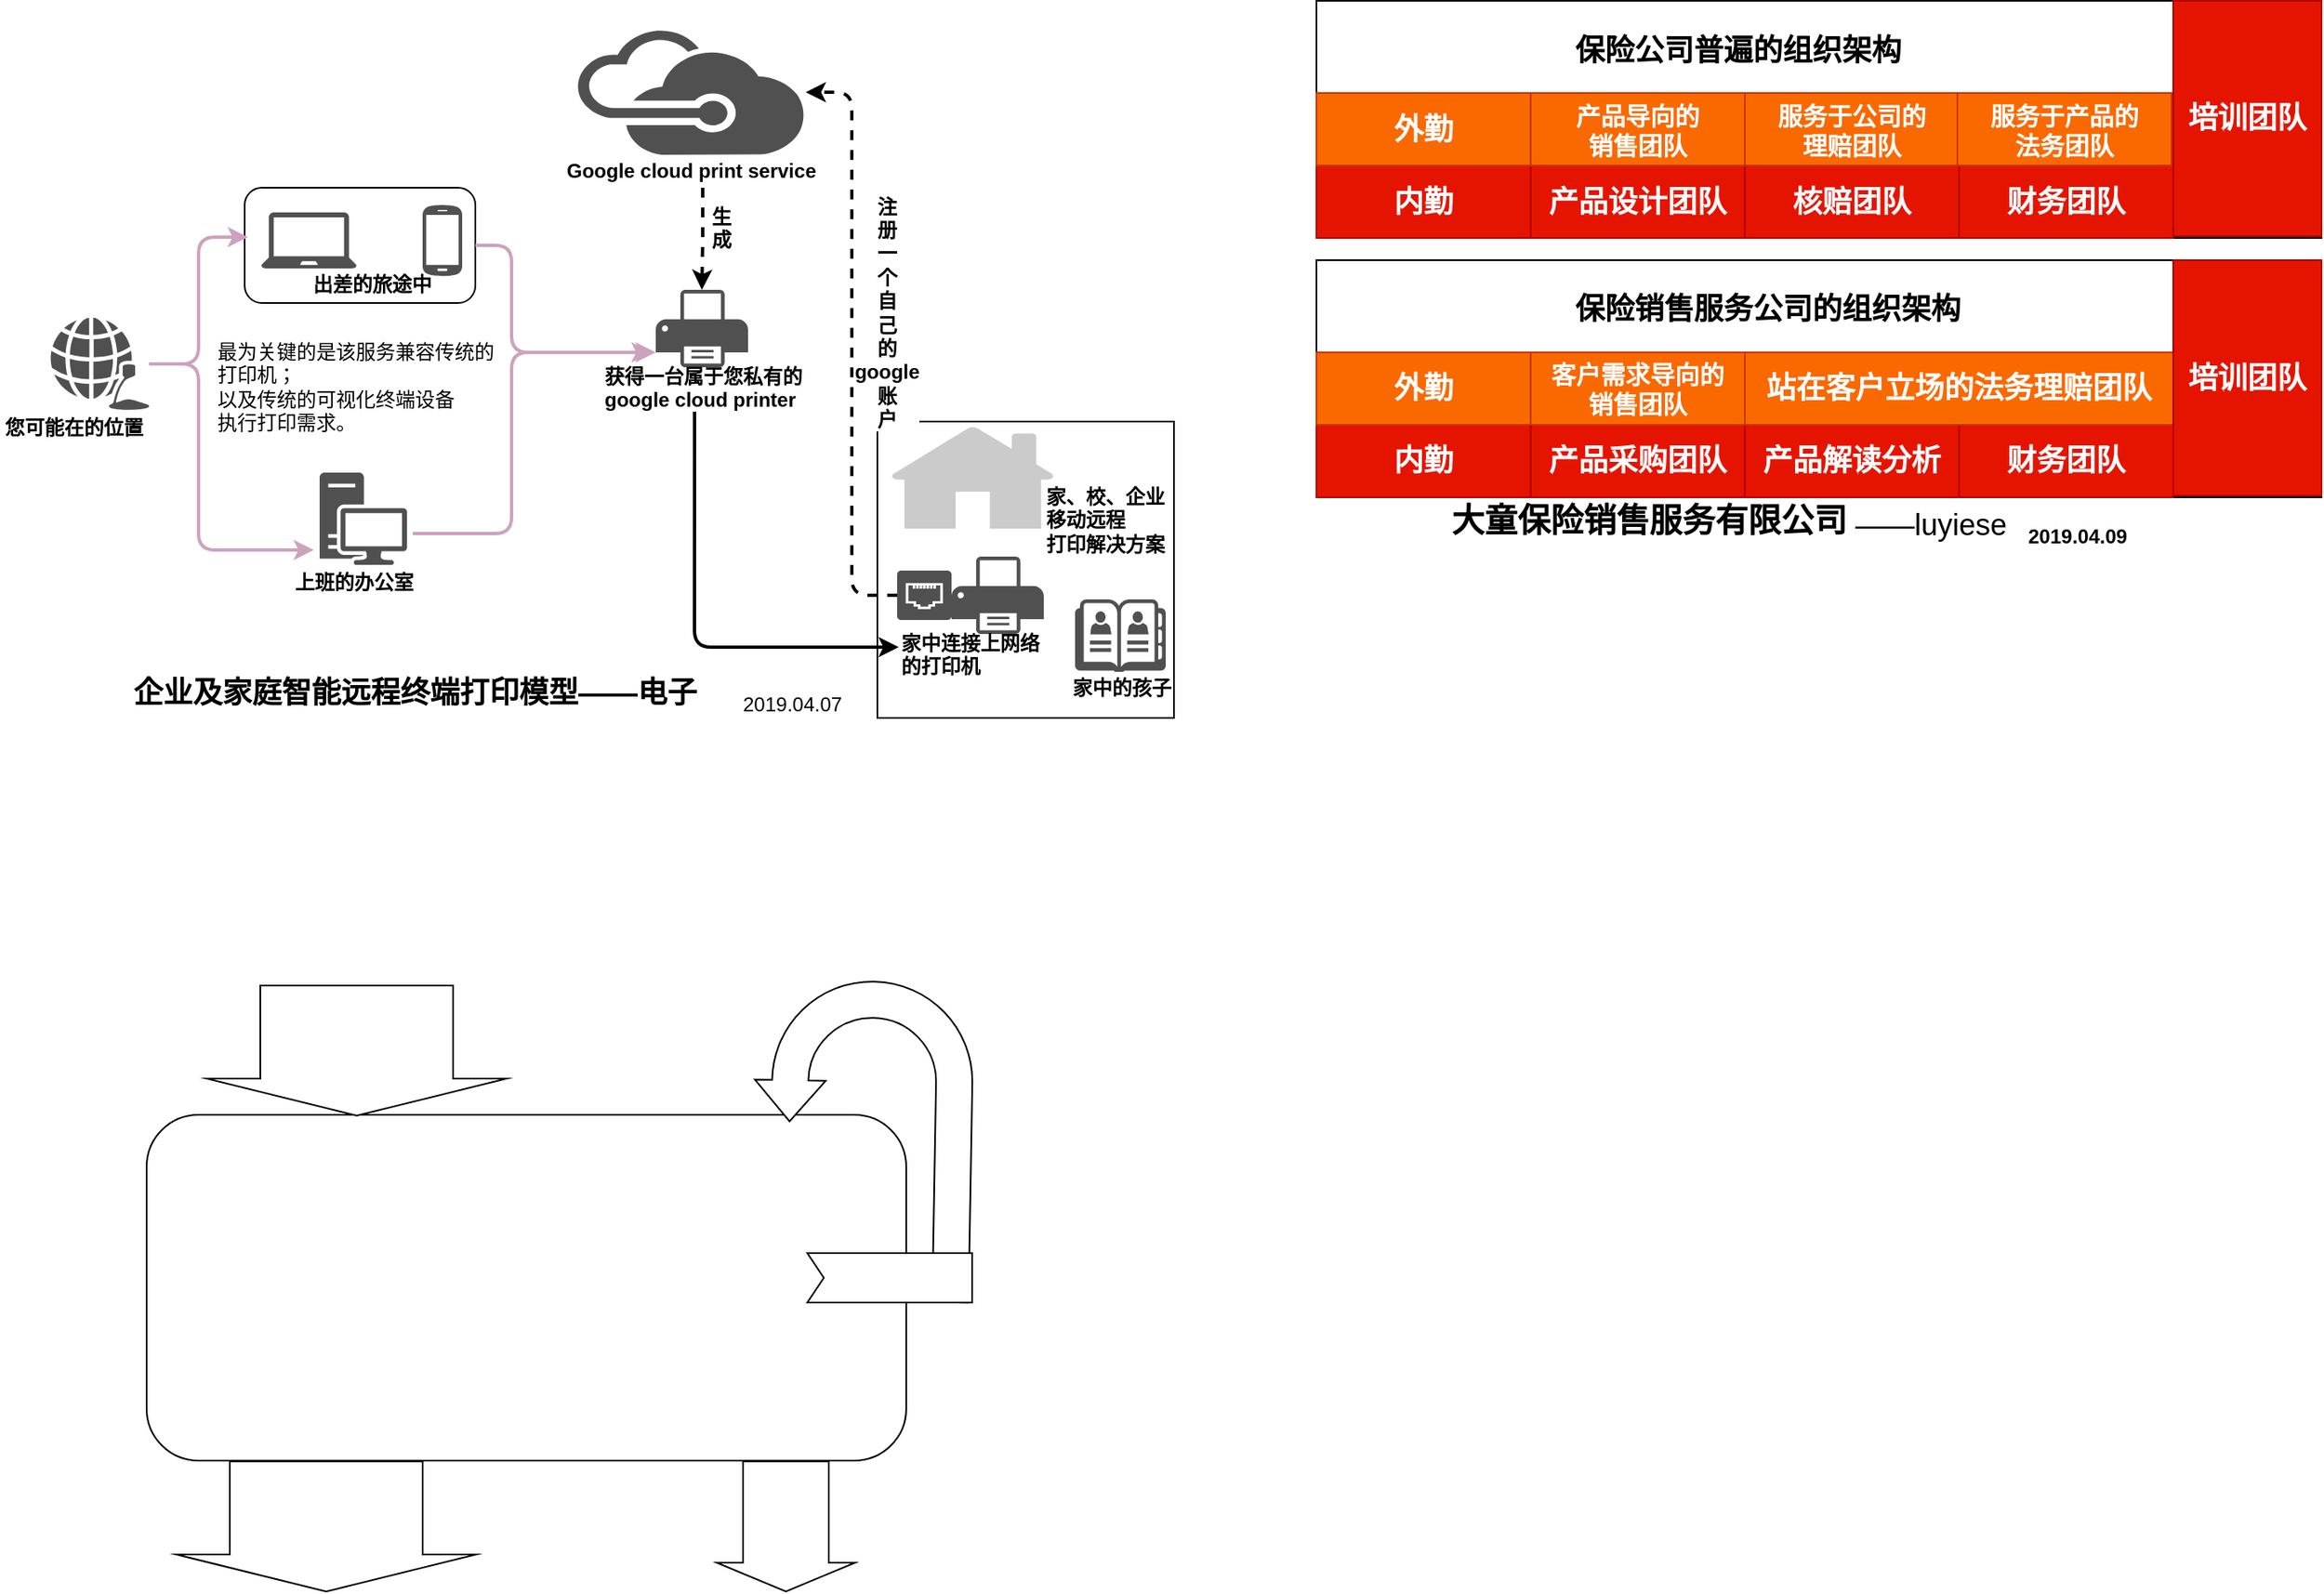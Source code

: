 <mxfile version="10.6.0" type="github"><diagram id="jo9v7P09ygBNdLOwuYa4" name="Page-1"><mxGraphModel dx="1348" dy="1374" grid="1" gridSize="10" guides="1" tooltips="1" connect="1" arrows="1" fold="1" page="1" pageScale="1" pageWidth="827" pageHeight="1169" math="0" shadow="0"><root><mxCell id="0"/><mxCell id="1" parent="0"/><mxCell id="vyuO964C4UvbQYeFPGE2-1" value="" style="group" parent="1" vertex="1" connectable="0"><mxGeometry x="-372.5" y="225" width="318" height="226" as="geometry"/></mxCell><mxCell id="vyuO964C4UvbQYeFPGE2-2" value="" style="whiteSpace=wrap;html=1;aspect=fixed;" parent="vyuO964C4UvbQYeFPGE2-1" vertex="1"><mxGeometry x="116" y="44" width="180" height="180" as="geometry"/></mxCell><mxCell id="vyuO964C4UvbQYeFPGE2-3" value="" style="shadow=0;dashed=0;html=1;strokeColor=none;labelPosition=center;verticalLabelPosition=bottom;verticalAlign=top;outlineConnect=0;align=center;shape=mxgraph.office.concepts.home;fillColor=#CCCBCB;" parent="vyuO964C4UvbQYeFPGE2-1" vertex="1"><mxGeometry x="124" y="47" width="100" height="62" as="geometry"/></mxCell><mxCell id="vyuO964C4UvbQYeFPGE2-4" value="" style="group" parent="vyuO964C4UvbQYeFPGE2-1" vertex="1" connectable="0"><mxGeometry x="128" y="126" width="100" height="73" as="geometry"/></mxCell><mxCell id="vyuO964C4UvbQYeFPGE2-5" value="" style="shadow=0;dashed=0;html=1;strokeColor=none;fillColor=#505050;labelPosition=center;verticalLabelPosition=bottom;verticalAlign=top;outlineConnect=0;align=center;shape=mxgraph.office.devices.data_jack;" parent="vyuO964C4UvbQYeFPGE2-4" vertex="1"><mxGeometry y="8.5" width="33" height="30" as="geometry"/></mxCell><mxCell id="vyuO964C4UvbQYeFPGE2-6" value="" style="shadow=0;dashed=0;html=1;strokeColor=none;fillColor=#505050;labelPosition=center;verticalLabelPosition=bottom;verticalAlign=top;outlineConnect=0;align=center;shape=mxgraph.office.devices.printer;" parent="vyuO964C4UvbQYeFPGE2-4" vertex="1"><mxGeometry x="33" width="56" height="47" as="geometry"/></mxCell><mxCell id="vyuO964C4UvbQYeFPGE2-7" value="&lt;b&gt;家中连接上网络&lt;br&gt;的打印机&lt;/b&gt;&lt;br&gt;" style="text;html=1;resizable=0;points=[];autosize=1;align=left;verticalAlign=top;spacingTop=-4;" parent="vyuO964C4UvbQYeFPGE2-4" vertex="1"><mxGeometry y="43" width="100" height="30" as="geometry"/></mxCell><mxCell id="vyuO964C4UvbQYeFPGE2-8" value="" style="group" parent="vyuO964C4UvbQYeFPGE2-1" vertex="1" connectable="0"><mxGeometry x="232" y="152" width="80" height="64" as="geometry"/></mxCell><mxCell id="vyuO964C4UvbQYeFPGE2-9" value="" style="shadow=0;dashed=0;html=1;strokeColor=none;fillColor=#505050;labelPosition=center;verticalLabelPosition=bottom;verticalAlign=top;outlineConnect=0;align=center;shape=mxgraph.office.concepts.address_book;" parent="vyuO964C4UvbQYeFPGE2-8" vertex="1"><mxGeometry x="4" width="55" height="44" as="geometry"/></mxCell><mxCell id="vyuO964C4UvbQYeFPGE2-10" value="&lt;b&gt;家中的孩子&lt;/b&gt;" style="text;html=1;resizable=0;points=[];autosize=1;align=left;verticalAlign=top;spacingTop=-4;" parent="vyuO964C4UvbQYeFPGE2-8" vertex="1"><mxGeometry y="44" width="80" height="20" as="geometry"/></mxCell><mxCell id="vyuO964C4UvbQYeFPGE2-11" value="" style="group" parent="vyuO964C4UvbQYeFPGE2-1" vertex="1" connectable="0"><mxGeometry x="-67.5" y="30" width="150" height="96" as="geometry"/></mxCell><mxCell id="vyuO964C4UvbQYeFPGE2-12" value="&lt;b&gt;家、校、企业&lt;br&gt;移动远程&lt;br&gt;打印解决方案&lt;br&gt;&lt;/b&gt;" style="text;html=1;resizable=0;points=[];autosize=1;align=left;verticalAlign=top;spacingTop=-4;" parent="vyuO964C4UvbQYeFPGE2-1" vertex="1"><mxGeometry x="216" y="80" width="90" height="40" as="geometry"/></mxCell><mxCell id="vyuO964C4UvbQYeFPGE2-13" value="2019.04.07" style="text;html=1;resizable=0;points=[];autosize=1;align=left;verticalAlign=top;spacingTop=-4;" parent="vyuO964C4UvbQYeFPGE2-1" vertex="1"><mxGeometry x="32.5" y="206" width="80" height="20" as="geometry"/></mxCell><mxCell id="vyuO964C4UvbQYeFPGE2-14" value="" style="group" parent="1" vertex="1" connectable="0"><mxGeometry x="-630.5" y="137" width="130" height="60" as="geometry"/></mxCell><mxCell id="vyuO964C4UvbQYeFPGE2-15" value="" style="rounded=1;whiteSpace=wrap;html=1;" parent="vyuO964C4UvbQYeFPGE2-14" vertex="1"><mxGeometry x="-10" y="-10" width="140" height="70" as="geometry"/></mxCell><mxCell id="vyuO964C4UvbQYeFPGE2-16" value="" style="shadow=0;dashed=0;html=1;strokeColor=none;fillColor=#505050;labelPosition=center;verticalLabelPosition=bottom;verticalAlign=top;outlineConnect=0;align=center;shape=mxgraph.office.devices.laptop;" parent="vyuO964C4UvbQYeFPGE2-14" vertex="1"><mxGeometry y="5" width="58" height="34" as="geometry"/></mxCell><mxCell id="vyuO964C4UvbQYeFPGE2-17" value="" style="shadow=0;dashed=0;html=1;strokeColor=none;fillColor=#505050;labelPosition=center;verticalLabelPosition=bottom;verticalAlign=top;outlineConnect=0;align=center;shape=mxgraph.office.devices.cell_phone_android_standalone;" parent="vyuO964C4UvbQYeFPGE2-14" vertex="1"><mxGeometry x="98" width="24" height="44" as="geometry"/></mxCell><mxCell id="vyuO964C4UvbQYeFPGE2-18" value="&lt;b&gt;出差的旅途中&lt;/b&gt;" style="text;html=1;resizable=0;points=[];autosize=1;align=left;verticalAlign=top;spacingTop=-4;" parent="vyuO964C4UvbQYeFPGE2-14" vertex="1"><mxGeometry x="29" y="39" width="90" height="20" as="geometry"/></mxCell><mxCell id="vyuO964C4UvbQYeFPGE2-19" value="" style="group" parent="1" vertex="1" connectable="0"><mxGeometry x="-788.5" y="206" width="100" height="77" as="geometry"/></mxCell><mxCell id="vyuO964C4UvbQYeFPGE2-20" value="" style="shadow=0;dashed=0;html=1;strokeColor=none;fillColor=#505050;labelPosition=center;verticalLabelPosition=bottom;verticalAlign=top;outlineConnect=0;align=center;shape=mxgraph.office.concepts.web_conferencing;" parent="vyuO964C4UvbQYeFPGE2-19" vertex="1"><mxGeometry x="30" width="60" height="56" as="geometry"/></mxCell><mxCell id="vyuO964C4UvbQYeFPGE2-21" value="&lt;b&gt;您可能在的位置&lt;/b&gt;" style="text;html=1;resizable=0;points=[];autosize=1;align=left;verticalAlign=top;spacingTop=-4;" parent="vyuO964C4UvbQYeFPGE2-19" vertex="1"><mxGeometry y="57" width="100" height="20" as="geometry"/></mxCell><mxCell id="vyuO964C4UvbQYeFPGE2-22" value="" style="edgeStyle=elbowEdgeStyle;elbow=horizontal;endArrow=classic;html=1;strokeWidth=2;strokeColor=#CDA2BE;" parent="1" source="vyuO964C4UvbQYeFPGE2-20" edge="1"><mxGeometry width="50" height="50" relative="1" as="geometry"><mxPoint x="-678.5" y="257" as="sourcePoint"/><mxPoint x="-638.5" y="157" as="targetPoint"/></mxGeometry></mxCell><mxCell id="vyuO964C4UvbQYeFPGE2-23" value="" style="edgeStyle=elbowEdgeStyle;elbow=horizontal;endArrow=classic;html=1;strokeWidth=2;strokeColor=#CDA2BE;" parent="1" source="vyuO964C4UvbQYeFPGE2-20" edge="1"><mxGeometry width="50" height="50" relative="1" as="geometry"><mxPoint x="-698.5" y="237" as="sourcePoint"/><mxPoint x="-598.5" y="347" as="targetPoint"/><Array as="points"><mxPoint x="-668.5" y="307"/><mxPoint x="-618.5" y="337"/><mxPoint x="-668.5" y="307"/></Array></mxGeometry></mxCell><mxCell id="vyuO964C4UvbQYeFPGE2-24" value="" style="edgeStyle=elbowEdgeStyle;elbow=horizontal;endArrow=classic;html=1;exitX=1;exitY=0.5;exitDx=0;exitDy=0;strokeWidth=2;strokeColor=#CDA2BE;" parent="1" source="vyuO964C4UvbQYeFPGE2-15" target="vyuO964C4UvbQYeFPGE2-27" edge="1"><mxGeometry width="50" height="50" relative="1" as="geometry"><mxPoint x="-688.5" y="244" as="sourcePoint"/><mxPoint x="-424" y="212.5" as="targetPoint"/><Array as="points"><mxPoint x="-478.5" y="227"/><mxPoint x="-478.5" y="197"/></Array></mxGeometry></mxCell><mxCell id="vyuO964C4UvbQYeFPGE2-25" value="" style="edgeStyle=elbowEdgeStyle;elbow=horizontal;endArrow=classic;html=1;strokeWidth=2;strokeColor=#CDA2BE;" parent="1" edge="1"><mxGeometry width="50" height="50" relative="1" as="geometry"><mxPoint x="-538.5" y="337" as="sourcePoint"/><mxPoint x="-393.5" y="227" as="targetPoint"/><Array as="points"><mxPoint x="-478.5" y="277"/><mxPoint x="-458.5" y="277"/><mxPoint x="-478.5" y="247"/></Array></mxGeometry></mxCell><mxCell id="vyuO964C4UvbQYeFPGE2-26" value="" style="group" parent="1" vertex="1" connectable="0"><mxGeometry x="-424" y="189" width="140" height="73" as="geometry"/></mxCell><mxCell id="vyuO964C4UvbQYeFPGE2-27" value="" style="shadow=0;dashed=0;html=1;strokeColor=none;fillColor=#505050;labelPosition=center;verticalLabelPosition=bottom;verticalAlign=top;outlineConnect=0;align=center;shape=mxgraph.office.devices.printer;" parent="vyuO964C4UvbQYeFPGE2-26" vertex="1"><mxGeometry x="33" width="56" height="47" as="geometry"/></mxCell><mxCell id="vyuO964C4UvbQYeFPGE2-28" value="&lt;b&gt;获得一台属于您私有的&lt;br&gt;google cloud printer&lt;/b&gt;" style="text;html=1;resizable=0;points=[];autosize=1;align=left;verticalAlign=top;spacingTop=-4;" parent="vyuO964C4UvbQYeFPGE2-26" vertex="1"><mxGeometry y="43" width="140" height="30" as="geometry"/></mxCell><mxCell id="vyuO964C4UvbQYeFPGE2-29" value="" style="edgeStyle=elbowEdgeStyle;elbow=horizontal;endArrow=classic;html=1;dashed=1;strokeWidth=2;strokeColor=#000000;" parent="1" source="vyuO964C4UvbQYeFPGE2-5" target="vyuO964C4UvbQYeFPGE2-37" edge="1"><mxGeometry width="50" height="50" relative="1" as="geometry"><mxPoint x="-668.5" y="264" as="sourcePoint"/><mxPoint x="-608.5" y="187" as="targetPoint"/></mxGeometry></mxCell><mxCell id="vyuO964C4UvbQYeFPGE2-30" value="&lt;b&gt;注&lt;br&gt;册&lt;br&gt;一&lt;br&gt;个&lt;br&gt;自&lt;br&gt;己&lt;br&gt;的&lt;br&gt;google&lt;br&gt;账&lt;br&gt;户&lt;/b&gt;" style="text;html=1;resizable=0;points=[];align=center;verticalAlign=middle;labelBackgroundColor=#ffffff;" parent="vyuO964C4UvbQYeFPGE2-29" vertex="1" connectable="0"><mxGeometry x="0.346" y="-2" relative="1" as="geometry"><mxPoint x="19" y="44" as="offset"/></mxGeometry></mxCell><mxCell id="vyuO964C4UvbQYeFPGE2-31" value="" style="edgeStyle=orthogonalEdgeStyle;rounded=0;orthogonalLoop=1;jettySize=auto;html=1;strokeWidth=2;dashed=1;" parent="1" source="vyuO964C4UvbQYeFPGE2-38" target="vyuO964C4UvbQYeFPGE2-27" edge="1"><mxGeometry relative="1" as="geometry"/></mxCell><mxCell id="vyuO964C4UvbQYeFPGE2-32" value="" style="edgeStyle=elbowEdgeStyle;elbow=horizontal;endArrow=classic;html=1;entryX=0.01;entryY=0.4;entryDx=0;entryDy=0;entryPerimeter=0;exitX=0.404;exitY=1.033;exitDx=0;exitDy=0;exitPerimeter=0;strokeWidth=2;" parent="1" source="vyuO964C4UvbQYeFPGE2-28" target="vyuO964C4UvbQYeFPGE2-7" edge="1"><mxGeometry width="50" height="50" relative="1" as="geometry"><mxPoint x="-688.5" y="247" as="sourcePoint"/><mxPoint x="-628.5" y="341" as="targetPoint"/><Array as="points"><mxPoint x="-367.5" y="297"/><mxPoint x="-377.5" y="337"/></Array></mxGeometry></mxCell><mxCell id="vyuO964C4UvbQYeFPGE2-33" value="&lt;b&gt;&lt;font style=&quot;font-size: 18px&quot;&gt;企业及家庭智能远程终端打印模型——电子&lt;/font&gt;&lt;/b&gt;" style="text;html=1;resizable=0;points=[];autosize=1;align=left;verticalAlign=top;spacingTop=-4;" parent="1" vertex="1"><mxGeometry x="-710.5" y="421" width="360" height="20" as="geometry"/></mxCell><mxCell id="vyuO964C4UvbQYeFPGE2-34" value="最为关键的是该服务兼容传统的&lt;br&gt;打印机；&lt;br&gt;以及传统的可视化终端设备&lt;br&gt;执行打印需求。" style="text;html=1;resizable=0;points=[];autosize=1;align=left;verticalAlign=top;spacingTop=-4;" parent="1" vertex="1"><mxGeometry x="-659" y="217" width="180" height="60" as="geometry"/></mxCell><mxCell id="vyuO964C4UvbQYeFPGE2-35" value="&lt;b&gt;生&lt;br&gt;成&lt;/b&gt;" style="text;html=1;resizable=0;points=[];autosize=1;align=left;verticalAlign=top;spacingTop=-4;" parent="1" vertex="1"><mxGeometry x="-359.5" y="135" width="30" height="30" as="geometry"/></mxCell><mxCell id="vyuO964C4UvbQYeFPGE2-36" value="" style="group" parent="1" vertex="1" connectable="0"><mxGeometry x="-447.5" y="31" width="170" height="96" as="geometry"/></mxCell><mxCell id="vyuO964C4UvbQYeFPGE2-37" value="" style="shadow=0;dashed=0;html=1;strokeColor=none;fillColor=#505050;labelPosition=center;verticalLabelPosition=bottom;outlineConnect=0;verticalAlign=top;align=center;shape=mxgraph.office.clouds.azure;" parent="vyuO964C4UvbQYeFPGE2-36" vertex="1"><mxGeometry x="7.5" width="140" height="76" as="geometry"/></mxCell><mxCell id="vyuO964C4UvbQYeFPGE2-38" value="&lt;b&gt;Google cloud print service&lt;/b&gt;" style="text;html=1;resizable=0;points=[];autosize=1;align=left;verticalAlign=top;spacingTop=-4;" parent="vyuO964C4UvbQYeFPGE2-36" vertex="1"><mxGeometry y="76" width="170" height="20" as="geometry"/></mxCell><mxCell id="vyuO964C4UvbQYeFPGE2-39" value="" style="group" parent="1" vertex="1" connectable="0"><mxGeometry x="-612" y="300" width="90" height="76.5" as="geometry"/></mxCell><mxCell id="vyuO964C4UvbQYeFPGE2-40" value="" style="shadow=0;dashed=0;html=1;strokeColor=none;fillColor=#505050;labelPosition=center;verticalLabelPosition=bottom;verticalAlign=top;outlineConnect=0;align=center;shape=mxgraph.office.devices.workstation;" parent="vyuO964C4UvbQYeFPGE2-39" vertex="1"><mxGeometry x="17" width="53" height="56" as="geometry"/></mxCell><mxCell id="vyuO964C4UvbQYeFPGE2-41" value="&lt;b&gt;上班的办公室&lt;/b&gt;" style="text;html=1;resizable=0;points=[];autosize=1;align=left;verticalAlign=top;spacingTop=-4;" parent="vyuO964C4UvbQYeFPGE2-39" vertex="1"><mxGeometry y="56.5" width="90" height="20" as="geometry"/></mxCell><mxCell id="D7P_MAQjHgRkGHAeRCIq-31" value="" style="group;container=1;" parent="1" vertex="1" connectable="0"><mxGeometry x="10" y="13.5" width="610" height="335" as="geometry"/></mxCell><mxCell id="D7P_MAQjHgRkGHAeRCIq-28" value="&lt;span&gt;&lt;font style=&quot;font-size: 20px&quot;&gt;&lt;b&gt;大童保险销售服务有限公司&lt;/b&gt;&lt;/font&gt;&lt;/span&gt;" style="text;html=1;resizable=0;points=[];autosize=1;align=left;verticalAlign=top;spacingTop=-4;fontSize=20;" parent="D7P_MAQjHgRkGHAeRCIq-31" vertex="1"><mxGeometry x="80" y="300" width="260" height="30" as="geometry"/></mxCell><mxCell id="D7P_MAQjHgRkGHAeRCIq-29" value="&lt;font style=&quot;font-size: 18px&quot;&gt;——luyiese&lt;/font&gt;" style="text;html=1;resizable=0;points=[];autosize=1;align=left;verticalAlign=top;spacingTop=-4;" parent="D7P_MAQjHgRkGHAeRCIq-31" vertex="1"><mxGeometry x="325" y="305" width="110" height="20" as="geometry"/></mxCell><mxCell id="D7P_MAQjHgRkGHAeRCIq-30" value="&lt;b&gt;2019.04.09&lt;/b&gt;" style="text;html=1;resizable=0;points=[];autosize=1;align=left;verticalAlign=top;spacingTop=-4;" parent="D7P_MAQjHgRkGHAeRCIq-31" vertex="1"><mxGeometry x="430" y="315" width="80" height="20" as="geometry"/></mxCell><mxCell id="D7P_MAQjHgRkGHAeRCIq-32" value="" style="group" parent="D7P_MAQjHgRkGHAeRCIq-31" vertex="1" connectable="0"><mxGeometry width="610" height="301.5" as="geometry"/></mxCell><mxCell id="D7P_MAQjHgRkGHAeRCIq-14" value="" style="group" parent="D7P_MAQjHgRkGHAeRCIq-32" vertex="1" connectable="0"><mxGeometry width="610" height="144" as="geometry"/></mxCell><mxCell id="D7P_MAQjHgRkGHAeRCIq-2" value="" style="rounded=0;whiteSpace=wrap;html=1;fontStyle=1" parent="D7P_MAQjHgRkGHAeRCIq-14" vertex="1"><mxGeometry width="610" height="144" as="geometry"/></mxCell><mxCell id="D7P_MAQjHgRkGHAeRCIq-3" value="" style="rounded=0;whiteSpace=wrap;html=1;fontStyle=1" parent="D7P_MAQjHgRkGHAeRCIq-14" vertex="1"><mxGeometry y="100" width="510" height="44" as="geometry"/></mxCell><mxCell id="D7P_MAQjHgRkGHAeRCIq-4" value="&lt;font style=&quot;font-size: 18px&quot;&gt;内勤&lt;/font&gt;" style="rounded=0;whiteSpace=wrap;html=1;fillColor=#e51400;strokeColor=#B20000;fontColor=#ffffff;fontStyle=1" parent="D7P_MAQjHgRkGHAeRCIq-14" vertex="1"><mxGeometry y="100" width="130" height="44" as="geometry"/></mxCell><mxCell id="D7P_MAQjHgRkGHAeRCIq-5" value="&lt;font style=&quot;font-size: 18px&quot;&gt;产品设计团队&lt;/font&gt;" style="rounded=0;whiteSpace=wrap;html=1;fillColor=#e51400;strokeColor=#B20000;fontColor=#ffffff;fontStyle=1" parent="D7P_MAQjHgRkGHAeRCIq-14" vertex="1"><mxGeometry x="130" y="100" width="130" height="44" as="geometry"/></mxCell><mxCell id="D7P_MAQjHgRkGHAeRCIq-6" value="&lt;font style=&quot;font-size: 18px&quot;&gt;核赔团队&lt;/font&gt;" style="rounded=0;whiteSpace=wrap;html=1;fillColor=#e51400;strokeColor=#B20000;fontColor=#ffffff;fontStyle=1" parent="D7P_MAQjHgRkGHAeRCIq-14" vertex="1"><mxGeometry x="260" y="100" width="130" height="44" as="geometry"/></mxCell><mxCell id="D7P_MAQjHgRkGHAeRCIq-7" value="&lt;font style=&quot;font-size: 18px&quot;&gt;财务团队&lt;/font&gt;" style="rounded=0;whiteSpace=wrap;html=1;fillColor=#e51400;strokeColor=#B20000;fontColor=#ffffff;fontStyle=1;fontSize=15;" parent="D7P_MAQjHgRkGHAeRCIq-14" vertex="1"><mxGeometry x="390" y="100" width="130" height="44" as="geometry"/></mxCell><mxCell id="D7P_MAQjHgRkGHAeRCIq-8" value="&lt;font style=&quot;font-size: 18px&quot;&gt;外勤&lt;/font&gt;" style="rounded=0;whiteSpace=wrap;html=1;fillColor=#fa6800;strokeColor=#C73500;fontColor=#ffffff;fontStyle=1" parent="D7P_MAQjHgRkGHAeRCIq-14" vertex="1"><mxGeometry y="56" width="130" height="44" as="geometry"/></mxCell><mxCell id="D7P_MAQjHgRkGHAeRCIq-9" value="&lt;font style=&quot;font-size: 15px&quot;&gt;产品导向的&lt;br&gt;销售团队&lt;/font&gt;" style="rounded=0;whiteSpace=wrap;html=1;fillColor=#fa6800;strokeColor=#C73500;fontColor=#ffffff;fontStyle=1" parent="D7P_MAQjHgRkGHAeRCIq-14" vertex="1"><mxGeometry x="130" y="56" width="130" height="44" as="geometry"/></mxCell><mxCell id="D7P_MAQjHgRkGHAeRCIq-10" value="&lt;font style=&quot;font-size: 15px&quot;&gt;服务于公司的&lt;br&gt;理赔团队&lt;/font&gt;" style="rounded=0;whiteSpace=wrap;html=1;fillColor=#fa6800;strokeColor=#C73500;fontColor=#ffffff;fontStyle=1" parent="D7P_MAQjHgRkGHAeRCIq-14" vertex="1"><mxGeometry x="260" y="56" width="130" height="44" as="geometry"/></mxCell><mxCell id="D7P_MAQjHgRkGHAeRCIq-11" value="&lt;font style=&quot;font-size: 15px&quot;&gt;服务于产品的&lt;br&gt;法务团队&lt;/font&gt;" style="rounded=0;whiteSpace=wrap;html=1;fillColor=#fa6800;strokeColor=#C73500;fontColor=#ffffff;fontStyle=1" parent="D7P_MAQjHgRkGHAeRCIq-14" vertex="1"><mxGeometry x="389" y="56" width="130" height="44" as="geometry"/></mxCell><mxCell id="D7P_MAQjHgRkGHAeRCIq-12" value="&lt;font style=&quot;font-size: 18px&quot;&gt;培训团队&lt;/font&gt;" style="rounded=0;whiteSpace=wrap;html=1;fillColor=#e51400;strokeColor=#B20000;fontColor=#ffffff;fontStyle=1" parent="D7P_MAQjHgRkGHAeRCIq-14" vertex="1"><mxGeometry x="520" width="90" height="143" as="geometry"/></mxCell><mxCell id="D7P_MAQjHgRkGHAeRCIq-13" value="&lt;span&gt;&lt;font style=&quot;font-size: 18px&quot;&gt;保险公司普遍的组织架构&lt;/font&gt;&lt;/span&gt;" style="text;html=1;resizable=0;points=[];autosize=1;align=left;verticalAlign=top;spacingTop=-4;fontStyle=1" parent="D7P_MAQjHgRkGHAeRCIq-14" vertex="1"><mxGeometry x="155" y="17" width="210" height="20" as="geometry"/></mxCell><mxCell id="D7P_MAQjHgRkGHAeRCIq-15" value="" style="group" parent="D7P_MAQjHgRkGHAeRCIq-32" vertex="1" connectable="0"><mxGeometry y="157.5" width="610" height="144" as="geometry"/></mxCell><mxCell id="D7P_MAQjHgRkGHAeRCIq-16" value="" style="rounded=0;whiteSpace=wrap;html=1;fontStyle=1" parent="D7P_MAQjHgRkGHAeRCIq-15" vertex="1"><mxGeometry width="610" height="144" as="geometry"/></mxCell><mxCell id="D7P_MAQjHgRkGHAeRCIq-17" value="" style="rounded=0;whiteSpace=wrap;html=1;fontStyle=1" parent="D7P_MAQjHgRkGHAeRCIq-15" vertex="1"><mxGeometry y="100" width="510" height="44" as="geometry"/></mxCell><mxCell id="D7P_MAQjHgRkGHAeRCIq-18" value="&lt;font style=&quot;font-size: 18px&quot;&gt;内勤&lt;/font&gt;" style="rounded=0;whiteSpace=wrap;html=1;fillColor=#e51400;strokeColor=#B20000;fontColor=#ffffff;fontStyle=1" parent="D7P_MAQjHgRkGHAeRCIq-15" vertex="1"><mxGeometry y="100" width="130" height="44" as="geometry"/></mxCell><mxCell id="D7P_MAQjHgRkGHAeRCIq-19" value="&lt;font style=&quot;font-size: 18px&quot;&gt;产品采购团队&lt;/font&gt;" style="rounded=0;whiteSpace=wrap;html=1;fillColor=#e51400;strokeColor=#B20000;fontColor=#ffffff;fontStyle=1" parent="D7P_MAQjHgRkGHAeRCIq-15" vertex="1"><mxGeometry x="130" y="100" width="130" height="44" as="geometry"/></mxCell><mxCell id="D7P_MAQjHgRkGHAeRCIq-20" value="&lt;font style=&quot;font-size: 18px&quot;&gt;产品解读分析&lt;/font&gt;" style="rounded=0;whiteSpace=wrap;html=1;fillColor=#e51400;strokeColor=#B20000;fontColor=#ffffff;fontStyle=1" parent="D7P_MAQjHgRkGHAeRCIq-15" vertex="1"><mxGeometry x="260" y="100" width="130" height="44" as="geometry"/></mxCell><mxCell id="D7P_MAQjHgRkGHAeRCIq-21" value="&lt;font style=&quot;font-size: 18px&quot;&gt;财务团队&lt;/font&gt;" style="rounded=0;whiteSpace=wrap;html=1;fillColor=#e51400;strokeColor=#B20000;fontColor=#ffffff;fontStyle=1" parent="D7P_MAQjHgRkGHAeRCIq-15" vertex="1"><mxGeometry x="390" y="100" width="130" height="44" as="geometry"/></mxCell><mxCell id="D7P_MAQjHgRkGHAeRCIq-22" value="&lt;font style=&quot;font-size: 18px&quot;&gt;外勤&lt;/font&gt;" style="rounded=0;whiteSpace=wrap;html=1;fillColor=#fa6800;strokeColor=#C73500;fontColor=#ffffff;fontStyle=1" parent="D7P_MAQjHgRkGHAeRCIq-15" vertex="1"><mxGeometry y="56" width="130" height="44" as="geometry"/></mxCell><mxCell id="D7P_MAQjHgRkGHAeRCIq-23" value="&lt;font style=&quot;font-size: 15px&quot;&gt;客户需求导向的&lt;br&gt;销售团队&lt;/font&gt;" style="rounded=0;whiteSpace=wrap;html=1;fillColor=#fa6800;strokeColor=#C73500;fontColor=#ffffff;fontStyle=1" parent="D7P_MAQjHgRkGHAeRCIq-15" vertex="1"><mxGeometry x="130" y="56" width="130" height="44" as="geometry"/></mxCell><mxCell id="D7P_MAQjHgRkGHAeRCIq-24" value="&lt;font style=&quot;font-size: 18px&quot;&gt;站在客户立场的法务理赔团队&lt;/font&gt;" style="rounded=0;whiteSpace=wrap;html=1;fillColor=#fa6800;strokeColor=#C73500;fontColor=#ffffff;fontStyle=1" parent="D7P_MAQjHgRkGHAeRCIq-15" vertex="1"><mxGeometry x="260" y="56" width="260" height="44" as="geometry"/></mxCell><mxCell id="D7P_MAQjHgRkGHAeRCIq-26" value="&lt;font style=&quot;font-size: 18px&quot;&gt;培训团队&lt;/font&gt;" style="rounded=0;whiteSpace=wrap;html=1;fillColor=#e51400;strokeColor=#B20000;fontColor=#ffffff;fontStyle=1" parent="D7P_MAQjHgRkGHAeRCIq-15" vertex="1"><mxGeometry x="520" width="90" height="143" as="geometry"/></mxCell><mxCell id="D7P_MAQjHgRkGHAeRCIq-27" value="&lt;span&gt;&lt;font style=&quot;font-size: 18px&quot;&gt;保险销售服务公司的组织架构&lt;/font&gt;&lt;/span&gt;" style="text;html=1;resizable=0;points=[];autosize=1;align=left;verticalAlign=top;spacingTop=-4;fontStyle=1" parent="D7P_MAQjHgRkGHAeRCIq-15" vertex="1"><mxGeometry x="155" y="17" width="250" height="20" as="geometry"/></mxCell><mxCell id="zsG36klOCFNvqO3pEnIf-1" value="" style="rounded=1;whiteSpace=wrap;html=1;" vertex="1" parent="1"><mxGeometry x="-700" y="690" width="461" height="210" as="geometry"/></mxCell><mxCell id="zsG36klOCFNvqO3pEnIf-7" value="" style="shape=singleArrow;whiteSpace=wrap;html=1;rotation=90;arrowWidth=0.619;arrowSize=0.222;" vertex="1" parent="1"><mxGeometry x="-351.5" y="898" width="79" height="84" as="geometry"/></mxCell><mxCell id="zsG36klOCFNvqO3pEnIf-8" value="" style="shape=singleArrow;whiteSpace=wrap;html=1;rotation=90;arrowWidth=0.643;arrowSize=0.285;" vertex="1" parent="1"><mxGeometry x="-630.5" y="849" width="79" height="182" as="geometry"/></mxCell><mxCell id="zsG36klOCFNvqO3pEnIf-9" value="" style="shape=singleArrow;whiteSpace=wrap;html=1;rotation=90;arrowWidth=0.643;arrowSize=0.285;" vertex="1" parent="1"><mxGeometry x="-612" y="560" width="79" height="182" as="geometry"/></mxCell><mxCell id="zsG36klOCFNvqO3pEnIf-12" value="" style="html=1;shadow=0;dashed=0;align=center;verticalAlign=middle;shape=mxgraph.arrows2.uTurnArrow;dy=11;arrowHead=43;dx2=25;flipV=1;rotation=91;" vertex="1" parent="1"><mxGeometry x="-362.5" y="640" width="194" height="132" as="geometry"/></mxCell><mxCell id="zsG36klOCFNvqO3pEnIf-14" value="" style="html=1;shadow=0;dashed=0;align=center;verticalAlign=middle;shape=mxgraph.arrows2.arrow;dy=0;dx=0;notch=10;" vertex="1" parent="1"><mxGeometry x="-299" y="774" width="100" height="30" as="geometry"/></mxCell></root></mxGraphModel></diagram></mxfile>